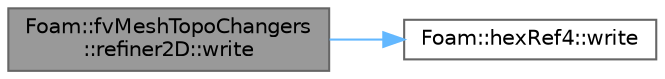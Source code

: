 digraph "Foam::fvMeshTopoChangers::refiner2D::write"
{
 // LATEX_PDF_SIZE
  bgcolor="transparent";
  edge [fontname=Helvetica,fontsize=10,labelfontname=Helvetica,labelfontsize=10];
  node [fontname=Helvetica,fontsize=10,shape=box,height=0.2,width=0.4];
  rankdir="LR";
  Node1 [id="Node000001",label="Foam::fvMeshTopoChangers\l::refiner2D::write",height=0.2,width=0.4,color="gray40", fillcolor="grey60", style="filled", fontcolor="black",tooltip=" "];
  Node1 -> Node2 [id="edge1_Node000001_Node000002",color="steelblue1",style="solid",tooltip=" "];
  Node2 [id="Node000002",label="Foam::hexRef4::write",height=0.2,width=0.4,color="grey40", fillcolor="white", style="filled",URL="$classFoam_1_1hexRef4.html#a79588e046f8aea5691800dfc2181744b",tooltip=" "];
}
